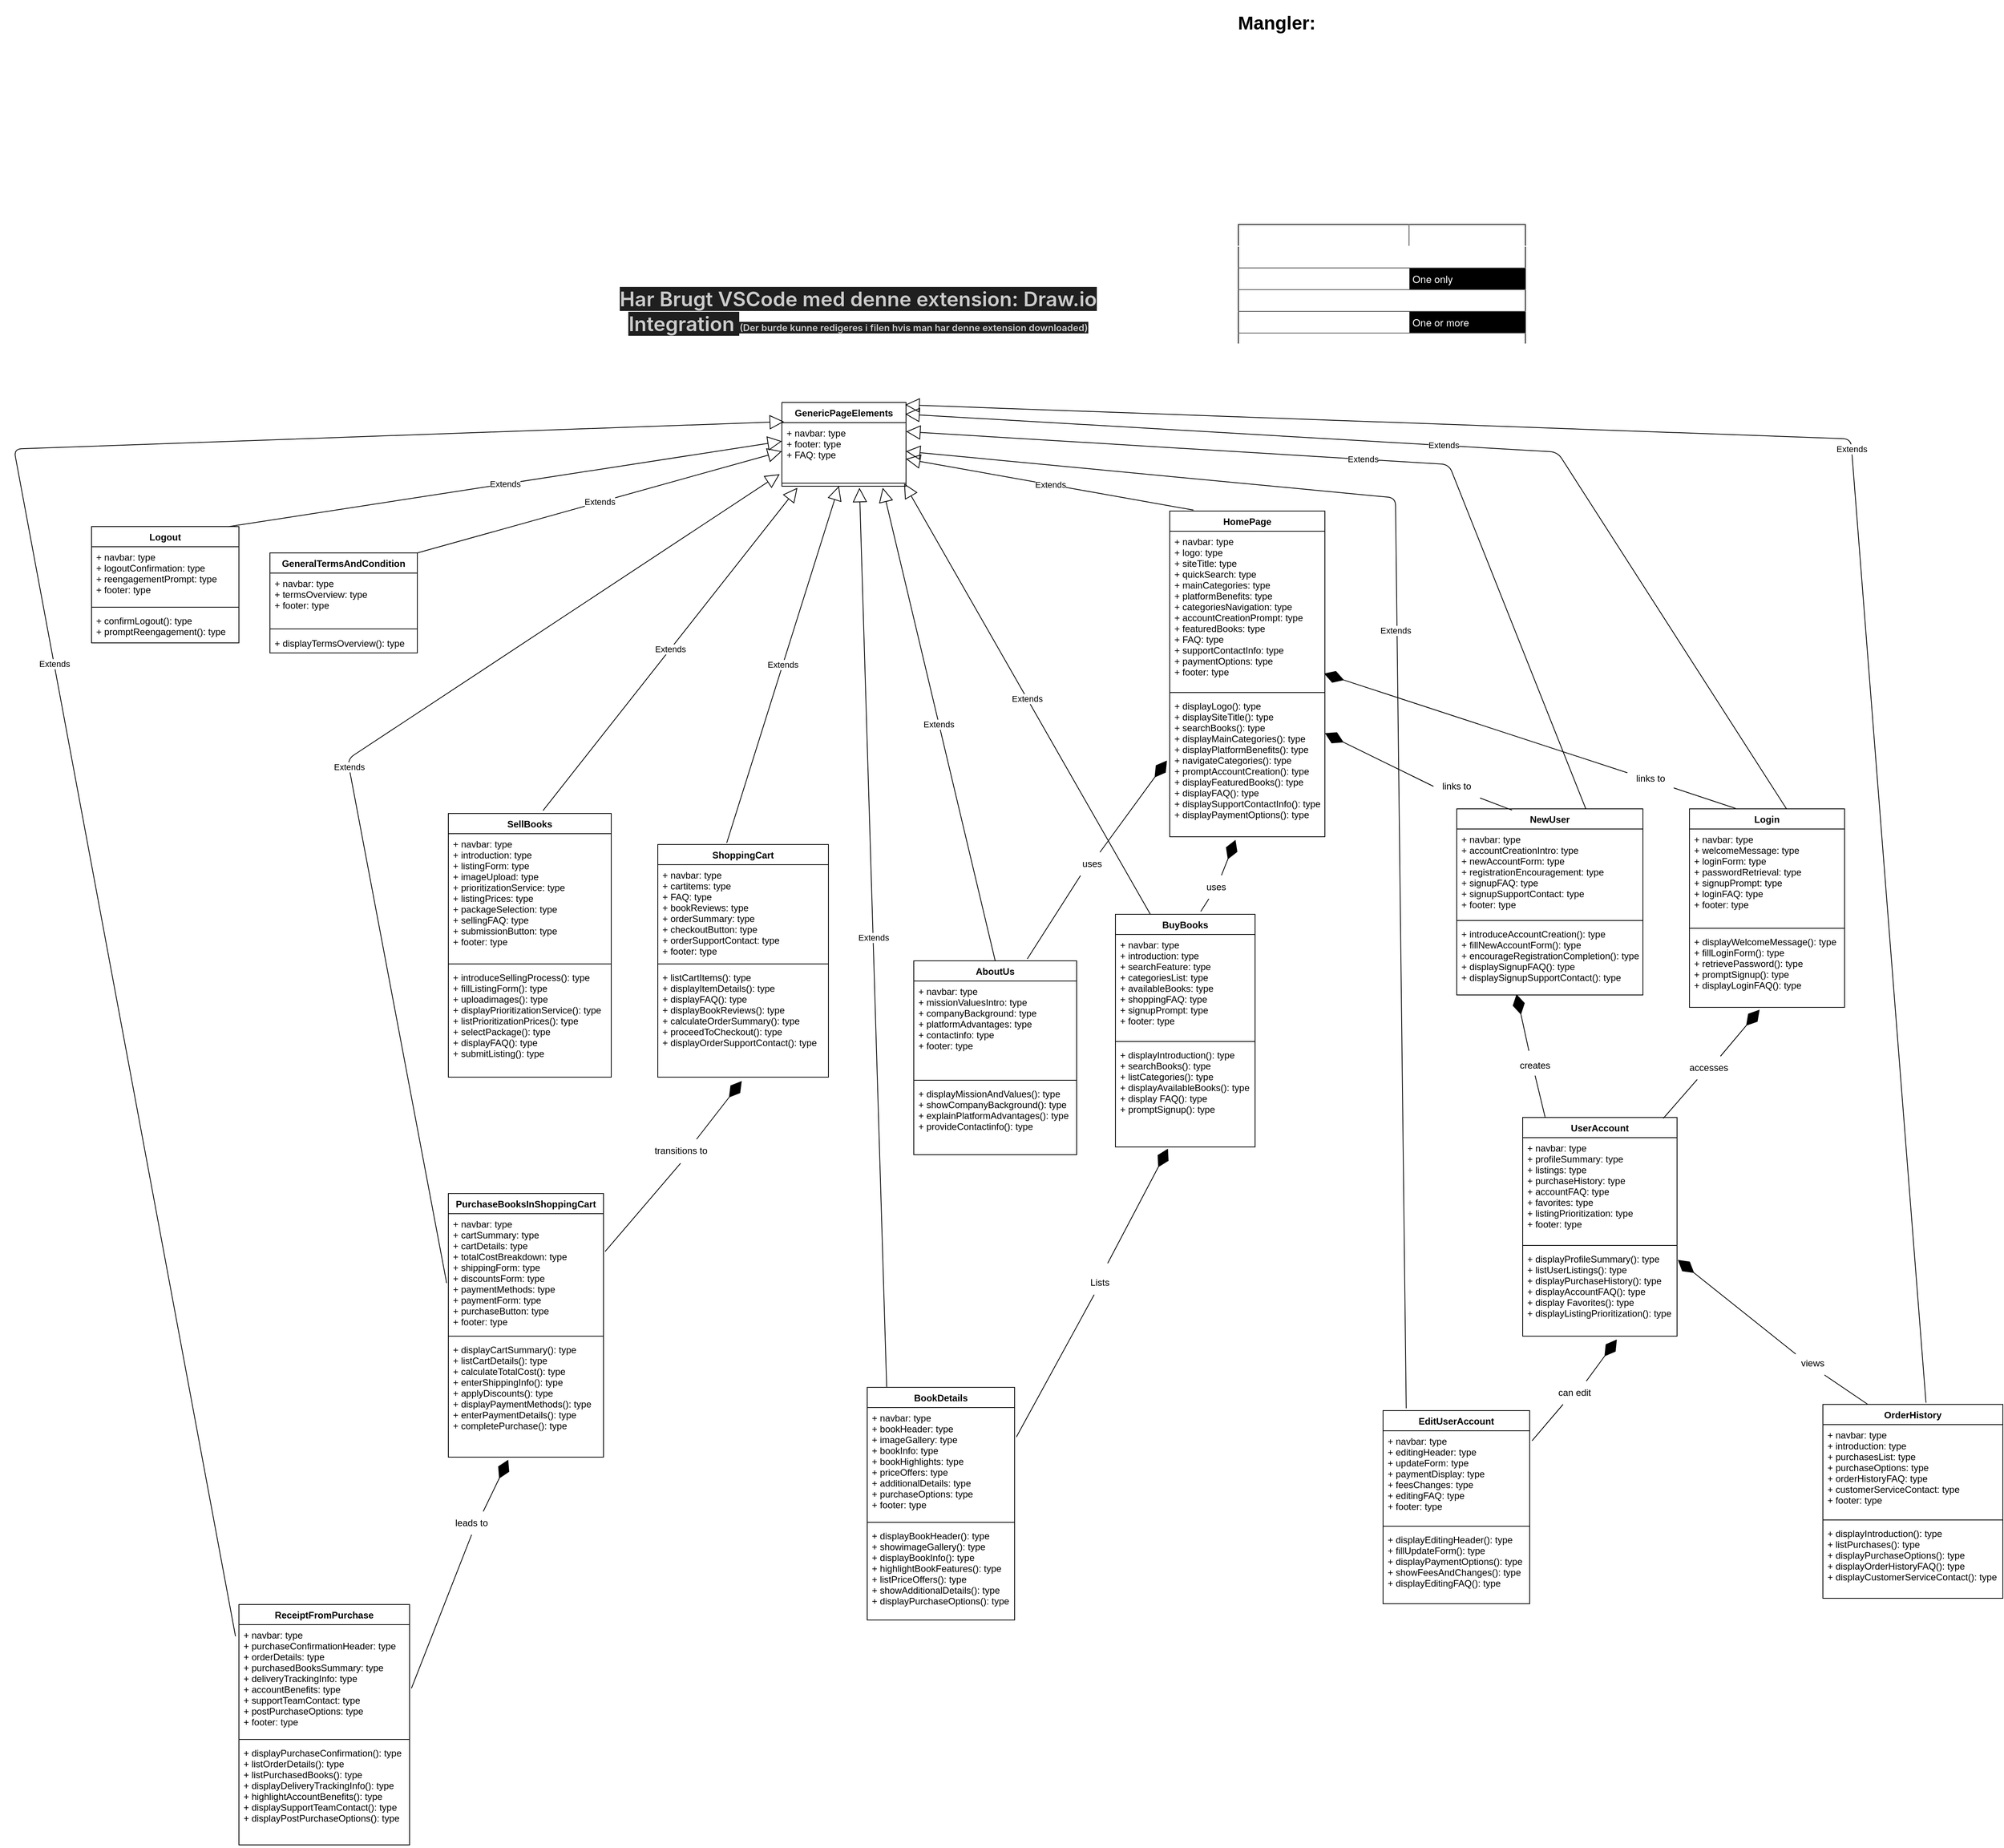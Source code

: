 <mxfile>
    <diagram id="BlGDwEp93JxxtDdnID8U" name="Page-1">
        <mxGraphModel dx="1965" dy="2053" grid="0" gridSize="10" guides="1" tooltips="1" connect="1" arrows="1" fold="1" page="0" pageScale="1" pageWidth="3300" pageHeight="4681" background="none" math="0" shadow="0">
            <root>
                <mxCell id="0"/>
                <mxCell id="1" parent="0"/>
                <mxCell id="2" value="GenericPageElements" style="swimlane;fontStyle=1;align=center;verticalAlign=top;childLayout=stackLayout;horizontal=1;startSize=26;horizontalStack=0;resizeParent=1;resizeParentMax=0;resizeLast=0;collapsible=1;marginBottom=0;" vertex="1" parent="1">
                    <mxGeometry x="1000" y="60" width="160" height="108" as="geometry"/>
                </mxCell>
                <mxCell id="3" value="+ navbar: type&#10;+ footer: type&#10;+ FAQ: type" style="text;strokeColor=none;fillColor=none;align=left;verticalAlign=top;spacingLeft=4;spacingRight=4;overflow=hidden;rotatable=0;points=[[0,0.5],[1,0.5]];portConstraint=eastwest;" vertex="1" parent="2">
                    <mxGeometry y="26" width="160" height="74" as="geometry"/>
                </mxCell>
                <mxCell id="4" value="" style="line;strokeWidth=1;fillColor=none;align=left;verticalAlign=middle;spacingTop=-1;spacingLeft=3;spacingRight=3;rotatable=0;labelPosition=right;points=[];portConstraint=eastwest;strokeColor=inherit;" vertex="1" parent="2">
                    <mxGeometry y="100" width="160" height="8" as="geometry"/>
                </mxCell>
                <mxCell id="6" value="" style="text;strokeColor=none;fillColor=none;align=left;verticalAlign=middle;spacingTop=-1;spacingLeft=4;spacingRight=4;rotatable=0;labelPosition=right;points=[];portConstraint=eastwest;" vertex="1" parent="1">
                    <mxGeometry x="1120" y="390" width="20" height="14" as="geometry"/>
                </mxCell>
                <mxCell id="7" value="GeneralTermsAndCondition" style="swimlane;fontStyle=1;align=center;verticalAlign=top;childLayout=stackLayout;horizontal=1;startSize=26;horizontalStack=0;resizeParent=1;resizeParentMax=0;resizeLast=0;collapsible=1;marginBottom=0;" vertex="1" parent="1">
                    <mxGeometry x="340" y="254" width="190" height="129" as="geometry"/>
                </mxCell>
                <mxCell id="8" value="+ navbar: type&#10;+ termsOverview: type&#10;+ footer: type" style="text;strokeColor=none;fillColor=none;align=left;verticalAlign=top;spacingLeft=4;spacingRight=4;overflow=hidden;rotatable=0;points=[[0,0.5],[1,0.5]];portConstraint=eastwest;" vertex="1" parent="7">
                    <mxGeometry y="26" width="190" height="67" as="geometry"/>
                </mxCell>
                <mxCell id="9" value="" style="line;strokeWidth=1;fillColor=none;align=left;verticalAlign=middle;spacingTop=-1;spacingLeft=3;spacingRight=3;rotatable=0;labelPosition=right;points=[];portConstraint=eastwest;strokeColor=inherit;" vertex="1" parent="7">
                    <mxGeometry y="93" width="190" height="10" as="geometry"/>
                </mxCell>
                <mxCell id="10" value="+ displayTermsOverview(): type" style="text;strokeColor=none;fillColor=none;align=left;verticalAlign=top;spacingLeft=4;spacingRight=4;overflow=hidden;rotatable=0;points=[[0,0.5],[1,0.5]];portConstraint=eastwest;" vertex="1" parent="7">
                    <mxGeometry y="103" width="190" height="26" as="geometry"/>
                </mxCell>
                <mxCell id="14" value="Logout" style="swimlane;fontStyle=1;align=center;verticalAlign=top;childLayout=stackLayout;horizontal=1;startSize=26;horizontalStack=0;resizeParent=1;resizeParentMax=0;resizeLast=0;collapsible=1;marginBottom=0;" vertex="1" parent="1">
                    <mxGeometry x="110" y="220" width="190" height="150" as="geometry"/>
                </mxCell>
                <mxCell id="15" value="+ navbar: type&#10;+ logoutConfirmation: type&#10;+ reengagementPrompt: type&#10;+ footer: type&#10;" style="text;strokeColor=none;fillColor=none;align=left;verticalAlign=top;spacingLeft=4;spacingRight=4;overflow=hidden;rotatable=0;points=[[0,0.5],[1,0.5]];portConstraint=eastwest;" vertex="1" parent="14">
                    <mxGeometry y="26" width="190" height="74" as="geometry"/>
                </mxCell>
                <mxCell id="16" value="" style="line;strokeWidth=1;fillColor=none;align=left;verticalAlign=middle;spacingTop=-1;spacingLeft=3;spacingRight=3;rotatable=0;labelPosition=right;points=[];portConstraint=eastwest;strokeColor=inherit;" vertex="1" parent="14">
                    <mxGeometry y="100" width="190" height="8" as="geometry"/>
                </mxCell>
                <mxCell id="17" value="+ confirmLogout(): type&#10;+ promptReengagement(): type" style="text;strokeColor=none;fillColor=none;align=left;verticalAlign=top;spacingLeft=4;spacingRight=4;overflow=hidden;rotatable=0;points=[[0,0.5],[1,0.5]];portConstraint=eastwest;" vertex="1" parent="14">
                    <mxGeometry y="108" width="190" height="42" as="geometry"/>
                </mxCell>
                <mxCell id="26" value="SellBooks" style="swimlane;fontStyle=1;align=center;verticalAlign=top;childLayout=stackLayout;horizontal=1;startSize=26;horizontalStack=0;resizeParent=1;resizeParentMax=0;resizeLast=0;collapsible=1;marginBottom=0;" vertex="1" parent="1">
                    <mxGeometry x="570" y="590" width="210" height="340" as="geometry"/>
                </mxCell>
                <mxCell id="27" value="+ navbar: type&#10;+ introduction: type&#10;+ listingForm: type&#10;+ imageUpload: type&#10;+ prioritizationService: type&#10;+ listingPrices: type&#10;+ packageSelection: type&#10;+ sellingFAQ: type&#10;+ submissionButton: type&#10;+ footer: type" style="text;strokeColor=none;fillColor=none;align=left;verticalAlign=top;spacingLeft=4;spacingRight=4;overflow=hidden;rotatable=0;points=[[0,0.5],[1,0.5]];portConstraint=eastwest;" vertex="1" parent="26">
                    <mxGeometry y="26" width="210" height="164" as="geometry"/>
                </mxCell>
                <mxCell id="28" value="" style="line;strokeWidth=1;fillColor=none;align=left;verticalAlign=middle;spacingTop=-1;spacingLeft=3;spacingRight=3;rotatable=0;labelPosition=right;points=[];portConstraint=eastwest;strokeColor=inherit;" vertex="1" parent="26">
                    <mxGeometry y="190" width="210" height="8" as="geometry"/>
                </mxCell>
                <mxCell id="29" value="+ introduceSellingProcess(): type&#10;+ fillListingForm(): type&#10;+ uploadimages(): type&#10;+ displayPrioritizationService(): type&#10;+ listPrioritizationPrices(): type&#10;+ selectPackage(): type&#10;+ displayFAQ(): type&#10;+ submitListing(): type" style="text;strokeColor=none;fillColor=none;align=left;verticalAlign=top;spacingLeft=4;spacingRight=4;overflow=hidden;rotatable=0;points=[[0,0.5],[1,0.5]];portConstraint=eastwest;" vertex="1" parent="26">
                    <mxGeometry y="198" width="210" height="142" as="geometry"/>
                </mxCell>
                <mxCell id="31" value="ShoppingCart" style="swimlane;fontStyle=1;align=center;verticalAlign=top;childLayout=stackLayout;horizontal=1;startSize=26;horizontalStack=0;resizeParent=1;resizeParentMax=0;resizeLast=0;collapsible=1;marginBottom=0;" vertex="1" parent="1">
                    <mxGeometry x="840" y="630" width="220" height="300" as="geometry"/>
                </mxCell>
                <mxCell id="32" value="+ navbar: type&#10;+ cartitems: type&#10;+ FAQ: type&#10;+ bookReviews: type&#10;+ orderSummary: type&#10;+ checkoutButton: type&#10;+ orderSupportContact: type&#10;+ footer: type" style="text;strokeColor=none;fillColor=none;align=left;verticalAlign=top;spacingLeft=4;spacingRight=4;overflow=hidden;rotatable=0;points=[[0,0.5],[1,0.5]];portConstraint=eastwest;" vertex="1" parent="31">
                    <mxGeometry y="26" width="220" height="124" as="geometry"/>
                </mxCell>
                <mxCell id="33" value="" style="line;strokeWidth=1;fillColor=none;align=left;verticalAlign=middle;spacingTop=-1;spacingLeft=3;spacingRight=3;rotatable=0;labelPosition=right;points=[];portConstraint=eastwest;strokeColor=inherit;" vertex="1" parent="31">
                    <mxGeometry y="150" width="220" height="8" as="geometry"/>
                </mxCell>
                <mxCell id="34" value="+ listCartItems(): type&#10;+ displayItemDetails(): type&#10;+ displayFAQ(): type&#10;+ displayBookReviews(): type&#10;+ calculateOrderSummary(): type&#10;+ proceedToCheckout(): type&#10;+ displayOrderSupportContact(): type" style="text;strokeColor=none;fillColor=none;align=left;verticalAlign=top;spacingLeft=4;spacingRight=4;overflow=hidden;rotatable=0;points=[[0,0.5],[1,0.5]];portConstraint=eastwest;" vertex="1" parent="31">
                    <mxGeometry y="158" width="220" height="142" as="geometry"/>
                </mxCell>
                <mxCell id="36" value="PurchaseBooksInShoppingCart" style="swimlane;fontStyle=1;align=center;verticalAlign=top;childLayout=stackLayout;horizontal=1;startSize=26;horizontalStack=0;resizeParent=1;resizeParentMax=0;resizeLast=0;collapsible=1;marginBottom=0;" vertex="1" parent="1">
                    <mxGeometry x="570" y="1080" width="200" height="340" as="geometry"/>
                </mxCell>
                <mxCell id="37" value="+ navbar: type&#10;+ cartSummary: type&#10;+ cartDetails: type&#10;+ totalCostBreakdown: type&#10;+ shippingForm: type&#10;+ discountsForm: type&#10;+ paymentMethods: type&#10;+ paymentForm: type&#10;+ purchaseButton: type&#10;+ footer: type" style="text;strokeColor=none;fillColor=none;align=left;verticalAlign=top;spacingLeft=4;spacingRight=4;overflow=hidden;rotatable=0;points=[[0,0.5],[1,0.5]];portConstraint=eastwest;" vertex="1" parent="36">
                    <mxGeometry y="26" width="200" height="154" as="geometry"/>
                </mxCell>
                <mxCell id="38" value="" style="line;strokeWidth=1;fillColor=none;align=left;verticalAlign=middle;spacingTop=-1;spacingLeft=3;spacingRight=3;rotatable=0;labelPosition=right;points=[];portConstraint=eastwest;strokeColor=inherit;" vertex="1" parent="36">
                    <mxGeometry y="180" width="200" height="8" as="geometry"/>
                </mxCell>
                <mxCell id="39" value="+ displayCartSummary(): type&#10;+ listCartDetails(): type&#10;+ calculateTotalCost(): type&#10;+ enterShippingInfo(): type&#10;+ applyDiscounts(): type&#10;+ displayPaymentMethods(): type&#10;+ enterPaymentDetails(): type&#10;+ completePurchase(): type" style="text;strokeColor=none;fillColor=none;align=left;verticalAlign=top;spacingLeft=4;spacingRight=4;overflow=hidden;rotatable=0;points=[[0,0.5],[1,0.5]];portConstraint=eastwest;" vertex="1" parent="36">
                    <mxGeometry y="188" width="200" height="152" as="geometry"/>
                </mxCell>
                <mxCell id="41" value="" style="endArrow=diamondThin;endFill=1;endSize=24;html=1;entryX=0.492;entryY=1.035;entryDx=0;entryDy=0;entryPerimeter=0;startArrow=none;exitX=0.75;exitY=0;exitDx=0;exitDy=0;" edge="1" parent="1" source="44" target="34">
                    <mxGeometry width="160" relative="1" as="geometry">
                        <mxPoint x="910" y="990" as="sourcePoint"/>
                        <mxPoint x="1010" y="950" as="targetPoint"/>
                    </mxGeometry>
                </mxCell>
                <mxCell id="49" value="ReceiptFromPurchase" style="swimlane;fontStyle=1;align=center;verticalAlign=top;childLayout=stackLayout;horizontal=1;startSize=26;horizontalStack=0;resizeParent=1;resizeParentMax=0;resizeLast=0;collapsible=1;marginBottom=0;" vertex="1" parent="1">
                    <mxGeometry x="300" y="1610" width="220" height="310" as="geometry"/>
                </mxCell>
                <mxCell id="50" value="+ navbar: type&#10;+ purchaseConfirmationHeader: type&#10;+ orderDetails: type&#10;+ purchasedBooksSummary: type&#10;+ deliveryTrackingInfo: type&#10;+ accountBenefits: type&#10;+ supportTeamContact: type&#10;+ postPurchaseOptions: type&#10;+ footer: type" style="text;strokeColor=none;fillColor=none;align=left;verticalAlign=top;spacingLeft=4;spacingRight=4;overflow=hidden;rotatable=0;points=[[0,0.5],[1,0.5]];portConstraint=eastwest;" vertex="1" parent="49">
                    <mxGeometry y="26" width="220" height="144" as="geometry"/>
                </mxCell>
                <mxCell id="51" value="" style="line;strokeWidth=1;fillColor=none;align=left;verticalAlign=middle;spacingTop=-1;spacingLeft=3;spacingRight=3;rotatable=0;labelPosition=right;points=[];portConstraint=eastwest;strokeColor=inherit;" vertex="1" parent="49">
                    <mxGeometry y="170" width="220" height="8" as="geometry"/>
                </mxCell>
                <mxCell id="52" value="+ displayPurchaseConfirmation(): type&#10;+ listOrderDetails(): type&#10;+ listPurchasedBooks(): type&#10;+ displayDeliveryTrackingInfo(): type&#10;+ highlightAccountBenefits(): type&#10;+ displaySupportTeamContact(): type&#10;+ displayPostPurchaseOptions(): type" style="text;strokeColor=none;fillColor=none;align=left;verticalAlign=top;spacingLeft=4;spacingRight=4;overflow=hidden;rotatable=0;points=[[0,0.5],[1,0.5]];portConstraint=eastwest;" vertex="1" parent="49">
                    <mxGeometry y="178" width="220" height="132" as="geometry"/>
                </mxCell>
                <mxCell id="58" value="" style="endArrow=diamondThin;endFill=1;endSize=24;html=1;exitX=0.75;exitY=0;exitDx=0;exitDy=0;entryX=0.386;entryY=1.022;entryDx=0;entryDy=0;entryPerimeter=0;startArrow=none;" edge="1" parent="1" source="57" target="39">
                    <mxGeometry width="160" relative="1" as="geometry">
                        <mxPoint x="690" y="1350" as="sourcePoint"/>
                        <mxPoint x="850" y="1350" as="targetPoint"/>
                    </mxGeometry>
                </mxCell>
                <mxCell id="63" value="" style="endArrow=none;endFill=1;endSize=24;html=1;exitX=1.011;exitY=0.57;exitDx=0;exitDy=0;exitPerimeter=0;entryX=0.5;entryY=1;entryDx=0;entryDy=0;" edge="1" parent="1" source="50" target="57">
                    <mxGeometry width="160" relative="1" as="geometry">
                        <mxPoint x="542.42" y="1608.08" as="sourcePoint"/>
                        <mxPoint x="647.2" y="1423.344" as="targetPoint"/>
                    </mxGeometry>
                </mxCell>
                <mxCell id="57" value="leads to" style="text;html=1;strokeColor=none;fillColor=none;align=center;verticalAlign=middle;whiteSpace=wrap;rounded=0;" vertex="1" parent="1">
                    <mxGeometry x="570" y="1490" width="60" height="30" as="geometry"/>
                </mxCell>
                <mxCell id="64" value="" style="endArrow=none;endFill=1;endSize=24;html=1;entryX=0.492;entryY=1.035;entryDx=0;entryDy=0;entryPerimeter=0;startArrow=none;exitX=1.01;exitY=0.318;exitDx=0;exitDy=0;exitPerimeter=0;" edge="1" parent="1" source="37" target="44">
                    <mxGeometry width="160" relative="1" as="geometry">
                        <mxPoint x="772" y="1154.972" as="sourcePoint"/>
                        <mxPoint x="948.24" y="934.97" as="targetPoint"/>
                    </mxGeometry>
                </mxCell>
                <mxCell id="44" value="transitions to" style="text;html=1;strokeColor=none;fillColor=none;align=center;verticalAlign=middle;whiteSpace=wrap;rounded=0;" vertex="1" parent="1">
                    <mxGeometry x="830" y="1010" width="80" height="30" as="geometry"/>
                </mxCell>
                <mxCell id="65" value="BookDetails" style="swimlane;fontStyle=1;align=center;verticalAlign=top;childLayout=stackLayout;horizontal=1;startSize=26;horizontalStack=0;resizeParent=1;resizeParentMax=0;resizeLast=0;collapsible=1;marginBottom=0;" vertex="1" parent="1">
                    <mxGeometry x="1110" y="1330" width="190" height="300" as="geometry"/>
                </mxCell>
                <mxCell id="66" value="+ navbar: type&#10;+ bookHeader: type&#10;+ imageGallery: type&#10;+ bookInfo: type&#10;+ bookHighlights: type&#10;+ priceOffers: type&#10;+ additionalDetails: type&#10;+ purchaseOptions: type&#10;+ footer: type" style="text;strokeColor=none;fillColor=none;align=left;verticalAlign=top;spacingLeft=4;spacingRight=4;overflow=hidden;rotatable=0;points=[[0,0.5],[1,0.5]];portConstraint=eastwest;" vertex="1" parent="65">
                    <mxGeometry y="26" width="190" height="144" as="geometry"/>
                </mxCell>
                <mxCell id="67" value="" style="line;strokeWidth=1;fillColor=none;align=left;verticalAlign=middle;spacingTop=-1;spacingLeft=3;spacingRight=3;rotatable=0;labelPosition=right;points=[];portConstraint=eastwest;strokeColor=inherit;" vertex="1" parent="65">
                    <mxGeometry y="170" width="190" height="8" as="geometry"/>
                </mxCell>
                <mxCell id="68" value="+ displayBookHeader(): type&#10;+ showimageGallery(): type&#10;+ displayBookInfo(): type&#10;+ highlightBookFeatures(): type&#10;+ listPriceOffers(): type&#10;+ showAdditionalDetails(): type&#10;+ displayPurchaseOptions(): type" style="text;strokeColor=none;fillColor=none;align=left;verticalAlign=top;spacingLeft=4;spacingRight=4;overflow=hidden;rotatable=0;points=[[0,0.5],[1,0.5]];portConstraint=eastwest;" vertex="1" parent="65">
                    <mxGeometry y="178" width="190" height="122" as="geometry"/>
                </mxCell>
                <mxCell id="75" value="Extends" style="endArrow=block;endSize=16;endFill=0;html=1;exitX=-0.011;exitY=0.581;exitDx=0;exitDy=0;exitPerimeter=0;entryX=-0.018;entryY=0.898;entryDx=0;entryDy=0;entryPerimeter=0;" edge="1" parent="1" source="37" target="3">
                    <mxGeometry width="160" relative="1" as="geometry">
                        <mxPoint x="700" y="730" as="sourcePoint"/>
                        <mxPoint x="860" y="730" as="targetPoint"/>
                        <Array as="points">
                            <mxPoint x="440" y="520"/>
                        </Array>
                    </mxGeometry>
                </mxCell>
                <mxCell id="76" value="Extends" style="endArrow=block;endSize=16;endFill=0;html=1;exitX=1;exitY=0;exitDx=0;exitDy=0;entryX=0;entryY=0.5;entryDx=0;entryDy=0;" edge="1" parent="1" source="7" target="3">
                    <mxGeometry width="160" relative="1" as="geometry">
                        <mxPoint x="700" y="730" as="sourcePoint"/>
                        <mxPoint x="860" y="730" as="targetPoint"/>
                    </mxGeometry>
                </mxCell>
                <mxCell id="77" value="Extends" style="endArrow=block;endSize=16;endFill=0;html=1;exitX=0.928;exitY=0.001;exitDx=0;exitDy=0;exitPerimeter=0;entryX=0;entryY=0.324;entryDx=0;entryDy=0;entryPerimeter=0;" edge="1" parent="1" source="14" target="3">
                    <mxGeometry width="160" relative="1" as="geometry">
                        <mxPoint x="700" y="730" as="sourcePoint"/>
                        <mxPoint x="970" y="100" as="targetPoint"/>
                    </mxGeometry>
                </mxCell>
                <mxCell id="78" value="Extends" style="endArrow=block;endSize=16;endFill=0;html=1;exitX=-0.02;exitY=0.104;exitDx=0;exitDy=0;exitPerimeter=0;entryX=0.017;entryY=-0.017;entryDx=0;entryDy=0;entryPerimeter=0;" edge="1" parent="1" source="50" target="3">
                    <mxGeometry width="160" relative="1" as="geometry">
                        <mxPoint x="700" y="1290" as="sourcePoint"/>
                        <mxPoint x="860" y="1290" as="targetPoint"/>
                        <Array as="points">
                            <mxPoint x="10" y="120"/>
                        </Array>
                    </mxGeometry>
                </mxCell>
                <mxCell id="79" value="Extends" style="endArrow=block;endSize=16;endFill=0;html=1;exitX=0.581;exitY=-0.011;exitDx=0;exitDy=0;exitPerimeter=0;" edge="1" parent="1" source="26">
                    <mxGeometry width="160" relative="1" as="geometry">
                        <mxPoint x="700" y="780" as="sourcePoint"/>
                        <mxPoint x="1020" y="170" as="targetPoint"/>
                    </mxGeometry>
                </mxCell>
                <mxCell id="80" value="Extends" style="endArrow=block;endSize=16;endFill=0;html=1;exitX=0.404;exitY=-0.007;exitDx=0;exitDy=0;exitPerimeter=0;entryX=0.459;entryY=0.981;entryDx=0;entryDy=0;entryPerimeter=0;" edge="1" parent="1" source="31" target="4">
                    <mxGeometry width="160" relative="1" as="geometry">
                        <mxPoint x="700" y="780" as="sourcePoint"/>
                        <mxPoint x="860" y="780" as="targetPoint"/>
                    </mxGeometry>
                </mxCell>
                <mxCell id="81" value="Extends" style="endArrow=block;endSize=16;endFill=0;html=1;exitX=0.132;exitY=-0.002;exitDx=0;exitDy=0;exitPerimeter=0;" edge="1" parent="1" source="65">
                    <mxGeometry width="160" relative="1" as="geometry">
                        <mxPoint x="700" y="700" as="sourcePoint"/>
                        <mxPoint x="1100" y="170" as="targetPoint"/>
                    </mxGeometry>
                </mxCell>
                <mxCell id="86" value="AboutUs" style="swimlane;fontStyle=1;align=center;verticalAlign=top;childLayout=stackLayout;horizontal=1;startSize=26;horizontalStack=0;resizeParent=1;resizeParentMax=0;resizeLast=0;collapsible=1;marginBottom=0;" vertex="1" parent="1">
                    <mxGeometry x="1170" y="780" width="210" height="250" as="geometry"/>
                </mxCell>
                <mxCell id="87" value="+ navbar: type&#10;+ missionValuesIntro: type&#10;+ companyBackground: type&#10;+ platformAdvantages: type&#10;+ contactinfo: type&#10;+ footer: type" style="text;strokeColor=none;fillColor=none;align=left;verticalAlign=top;spacingLeft=4;spacingRight=4;overflow=hidden;rotatable=0;points=[[0,0.5],[1,0.5]];portConstraint=eastwest;" vertex="1" parent="86">
                    <mxGeometry y="26" width="210" height="124" as="geometry"/>
                </mxCell>
                <mxCell id="88" value="" style="line;strokeWidth=1;fillColor=none;align=left;verticalAlign=middle;spacingTop=-1;spacingLeft=3;spacingRight=3;rotatable=0;labelPosition=right;points=[];portConstraint=eastwest;strokeColor=inherit;" vertex="1" parent="86">
                    <mxGeometry y="150" width="210" height="8" as="geometry"/>
                </mxCell>
                <mxCell id="89" value="+ displayMissionAndValues(): type&#10;+ showCompanyBackground(): type&#10;+ explainPlatformAdvantages(): type&#10;+ provideContactinfo(): type" style="text;strokeColor=none;fillColor=none;align=left;verticalAlign=top;spacingLeft=4;spacingRight=4;overflow=hidden;rotatable=0;points=[[0,0.5],[1,0.5]];portConstraint=eastwest;" vertex="1" parent="86">
                    <mxGeometry y="158" width="210" height="92" as="geometry"/>
                </mxCell>
                <mxCell id="90" value="Extends" style="endArrow=block;endSize=16;endFill=0;html=1;exitX=0.5;exitY=0;exitDx=0;exitDy=0;" edge="1" parent="1" source="86">
                    <mxGeometry width="160" relative="1" as="geometry">
                        <mxPoint x="800" y="790" as="sourcePoint"/>
                        <mxPoint x="1130" y="170" as="targetPoint"/>
                    </mxGeometry>
                </mxCell>
                <mxCell id="91" value="BuyBooks" style="swimlane;fontStyle=1;align=center;verticalAlign=top;childLayout=stackLayout;horizontal=1;startSize=26;horizontalStack=0;resizeParent=1;resizeParentMax=0;resizeLast=0;collapsible=1;marginBottom=0;" vertex="1" parent="1">
                    <mxGeometry x="1430" y="720" width="180" height="300" as="geometry"/>
                </mxCell>
                <mxCell id="92" value="+ navbar: type&#10;+ introduction: type&#10;+ searchFeature: type&#10;+ categoriesList: type&#10;+ availableBooks: type&#10;+ shoppingFAQ: type&#10;+ signupPrompt: type&#10;+ footer: type" style="text;strokeColor=none;fillColor=none;align=left;verticalAlign=top;spacingLeft=4;spacingRight=4;overflow=hidden;rotatable=0;points=[[0,0.5],[1,0.5]];portConstraint=eastwest;" vertex="1" parent="91">
                    <mxGeometry y="26" width="180" height="134" as="geometry"/>
                </mxCell>
                <mxCell id="93" value="" style="line;strokeWidth=1;fillColor=none;align=left;verticalAlign=middle;spacingTop=-1;spacingLeft=3;spacingRight=3;rotatable=0;labelPosition=right;points=[];portConstraint=eastwest;strokeColor=inherit;" vertex="1" parent="91">
                    <mxGeometry y="160" width="180" height="8" as="geometry"/>
                </mxCell>
                <mxCell id="94" value="+ displayIntroduction(): type&#10;+ searchBooks(): type&#10;+ listCategories(): type&#10;+ displayAvailableBooks(): type&#10;+ display FAQ(): type&#10;+ promptSignup(): type" style="text;strokeColor=none;fillColor=none;align=left;verticalAlign=top;spacingLeft=4;spacingRight=4;overflow=hidden;rotatable=0;points=[[0,0.5],[1,0.5]];portConstraint=eastwest;" vertex="1" parent="91">
                    <mxGeometry y="168" width="180" height="132" as="geometry"/>
                </mxCell>
                <mxCell id="95" value="Extends" style="endArrow=block;endSize=16;endFill=0;html=1;exitX=0.25;exitY=0;exitDx=0;exitDy=0;entryX=0.985;entryY=0.574;entryDx=0;entryDy=0;entryPerimeter=0;" edge="1" parent="1" source="91" target="4">
                    <mxGeometry width="160" relative="1" as="geometry">
                        <mxPoint x="1050" y="660" as="sourcePoint"/>
                        <mxPoint x="1210" y="660" as="targetPoint"/>
                    </mxGeometry>
                </mxCell>
                <mxCell id="96" value="HomePage" style="swimlane;fontStyle=1;align=center;verticalAlign=top;childLayout=stackLayout;horizontal=1;startSize=26;horizontalStack=0;resizeParent=1;resizeParentMax=0;resizeLast=0;collapsible=1;marginBottom=0;" vertex="1" parent="1">
                    <mxGeometry x="1500" y="200" width="200" height="420" as="geometry"/>
                </mxCell>
                <mxCell id="97" value="+ navbar: type&#10;+ logo: type&#10;+ siteTitle: type&#10;+ quickSearch: type&#10;+ mainCategories: type&#10;+ platformBenefits: type&#10;+ categoriesNavigation: type&#10;+ accountCreationPrompt: type&#10;+ featuredBooks: type&#10;+ FAQ: type&#10;+ supportContactInfo: type&#10;+ paymentOptions: type&#10;+ footer: type" style="text;strokeColor=none;fillColor=none;align=left;verticalAlign=top;spacingLeft=4;spacingRight=4;overflow=hidden;rotatable=0;points=[[0,0.5],[1,0.5]];portConstraint=eastwest;" vertex="1" parent="96">
                    <mxGeometry y="26" width="200" height="204" as="geometry"/>
                </mxCell>
                <mxCell id="98" value="" style="line;strokeWidth=1;fillColor=none;align=left;verticalAlign=middle;spacingTop=-1;spacingLeft=3;spacingRight=3;rotatable=0;labelPosition=right;points=[];portConstraint=eastwest;strokeColor=inherit;" vertex="1" parent="96">
                    <mxGeometry y="230" width="200" height="8" as="geometry"/>
                </mxCell>
                <mxCell id="99" value="+ displayLogo(): type&#10;+ displaySiteTitle(): type&#10;+ searchBooks(): type&#10;+ displayMainCategories(): type&#10;+ displayPlatformBenefits(): type&#10;+ navigateCategories(): type&#10;+ promptAccountCreation(): type&#10;+ displayFeaturedBooks(): type&#10;+ displayFAQ(): type&#10;+ displaySupportContactInfo(): type&#10;+ displayPaymentOptions(): type" style="text;strokeColor=none;fillColor=none;align=left;verticalAlign=top;spacingLeft=4;spacingRight=4;overflow=hidden;rotatable=0;points=[[0,0.5],[1,0.5]];portConstraint=eastwest;" vertex="1" parent="96">
                    <mxGeometry y="238" width="200" height="182" as="geometry"/>
                </mxCell>
                <mxCell id="100" value="Extends" style="endArrow=block;endSize=16;endFill=0;html=1;exitX=0.153;exitY=-0.003;exitDx=0;exitDy=0;exitPerimeter=0;entryX=1;entryY=0.633;entryDx=0;entryDy=0;entryPerimeter=0;" edge="1" parent="1" source="96" target="3">
                    <mxGeometry width="160" relative="1" as="geometry">
                        <mxPoint x="1050" y="570" as="sourcePoint"/>
                        <mxPoint x="1210" y="570" as="targetPoint"/>
                    </mxGeometry>
                </mxCell>
                <mxCell id="101" value="" style="endArrow=diamondThin;endFill=1;endSize=24;html=1;entryX=-0.018;entryY=0.46;entryDx=0;entryDy=0;entryPerimeter=0;startArrow=none;" edge="1" parent="1" target="99">
                    <mxGeometry width="160" relative="1" as="geometry">
                        <mxPoint x="1410" y="640" as="sourcePoint"/>
                        <mxPoint x="1490" y="540" as="targetPoint"/>
                    </mxGeometry>
                </mxCell>
                <mxCell id="103" value="" style="endArrow=none;endFill=1;endSize=24;html=1;exitX=0.697;exitY=-0.01;exitDx=0;exitDy=0;exitPerimeter=0;entryX=0.25;entryY=1;entryDx=0;entryDy=0;" edge="1" parent="1" source="86" target="102">
                    <mxGeometry width="160" relative="1" as="geometry">
                        <mxPoint x="1316.37" y="777.5" as="sourcePoint"/>
                        <mxPoint x="1496.4" y="531.72" as="targetPoint"/>
                    </mxGeometry>
                </mxCell>
                <mxCell id="102" value="uses" style="text;html=1;strokeColor=none;fillColor=none;align=center;verticalAlign=middle;whiteSpace=wrap;rounded=0;" vertex="1" parent="1">
                    <mxGeometry x="1370" y="640" width="60" height="30" as="geometry"/>
                </mxCell>
                <mxCell id="105" value="" style="endArrow=diamondThin;endFill=1;endSize=24;html=1;exitX=0.611;exitY=-0.012;exitDx=0;exitDy=0;exitPerimeter=0;entryX=0.424;entryY=1.022;entryDx=0;entryDy=0;entryPerimeter=0;startArrow=none;" edge="1" parent="1" source="106" target="99">
                    <mxGeometry width="160" relative="1" as="geometry">
                        <mxPoint x="1110" y="530" as="sourcePoint"/>
                        <mxPoint x="1270" y="530" as="targetPoint"/>
                    </mxGeometry>
                </mxCell>
                <mxCell id="107" value="" style="endArrow=none;endFill=1;endSize=24;html=1;exitX=0.611;exitY=-0.012;exitDx=0;exitDy=0;exitPerimeter=0;" edge="1" parent="1" source="91" target="106">
                    <mxGeometry width="160" relative="1" as="geometry">
                        <mxPoint x="1539.98" y="716.4" as="sourcePoint"/>
                        <mxPoint x="1550" y="690" as="targetPoint"/>
                    </mxGeometry>
                </mxCell>
                <mxCell id="106" value="uses" style="text;html=1;strokeColor=none;fillColor=none;align=center;verticalAlign=middle;whiteSpace=wrap;rounded=0;" vertex="1" parent="1">
                    <mxGeometry x="1530" y="670" width="60" height="30" as="geometry"/>
                </mxCell>
                <mxCell id="108" value="" style="endArrow=diamondThin;endFill=1;endSize=24;html=1;entryX=0.376;entryY=1.017;entryDx=0;entryDy=0;entryPerimeter=0;startArrow=none;" edge="1" parent="1" target="94">
                    <mxGeometry width="160" relative="1" as="geometry">
                        <mxPoint x="1420" y="1170" as="sourcePoint"/>
                        <mxPoint x="1270" y="1090" as="targetPoint"/>
                    </mxGeometry>
                </mxCell>
                <mxCell id="110" value="" style="endArrow=none;endFill=1;endSize=24;html=1;exitX=1.012;exitY=0.264;exitDx=0;exitDy=0;exitPerimeter=0;entryX=0.376;entryY=1.017;entryDx=0;entryDy=0;entryPerimeter=0;" edge="1" parent="1" source="66" target="109">
                    <mxGeometry width="160" relative="1" as="geometry">
                        <mxPoint x="1302.28" y="1394.016" as="sourcePoint"/>
                        <mxPoint x="1497.68" y="1022.244" as="targetPoint"/>
                    </mxGeometry>
                </mxCell>
                <mxCell id="109" value="Lists" style="text;html=1;strokeColor=none;fillColor=none;align=center;verticalAlign=middle;whiteSpace=wrap;rounded=0;" vertex="1" parent="1">
                    <mxGeometry x="1380" y="1180" width="60" height="30" as="geometry"/>
                </mxCell>
                <mxCell id="111" value="NewUser" style="swimlane;fontStyle=1;align=center;verticalAlign=top;childLayout=stackLayout;horizontal=1;startSize=26;horizontalStack=0;resizeParent=1;resizeParentMax=0;resizeLast=0;collapsible=1;marginBottom=0;" vertex="1" parent="1">
                    <mxGeometry x="1870" y="584" width="240" height="240" as="geometry"/>
                </mxCell>
                <mxCell id="112" value="+ navbar: type&#10;+ accountCreationIntro: type&#10;+ newAccountForm: type&#10;+ registrationEncouragement: type&#10;+ signupFAQ: type&#10;+ signupSupportContact: type&#10;+ footer: type" style="text;strokeColor=none;fillColor=none;align=left;verticalAlign=top;spacingLeft=4;spacingRight=4;overflow=hidden;rotatable=0;points=[[0,0.5],[1,0.5]];portConstraint=eastwest;" vertex="1" parent="111">
                    <mxGeometry y="26" width="240" height="114" as="geometry"/>
                </mxCell>
                <mxCell id="113" value="" style="line;strokeWidth=1;fillColor=none;align=left;verticalAlign=middle;spacingTop=-1;spacingLeft=3;spacingRight=3;rotatable=0;labelPosition=right;points=[];portConstraint=eastwest;strokeColor=inherit;" vertex="1" parent="111">
                    <mxGeometry y="140" width="240" height="8" as="geometry"/>
                </mxCell>
                <mxCell id="114" value="+ introduceAccountCreation(): type&#10;+ fillNewAccountForm(): type&#10;+ encourageRegistrationCompletion(): type&#10;+ displaySignupFAQ(): type&#10;+ displaySignupSupportContact(): type" style="text;strokeColor=none;fillColor=none;align=left;verticalAlign=top;spacingLeft=4;spacingRight=4;overflow=hidden;rotatable=0;points=[[0,0.5],[1,0.5]];portConstraint=eastwest;" vertex="1" parent="111">
                    <mxGeometry y="148" width="240" height="92" as="geometry"/>
                </mxCell>
                <mxCell id="115" value="Extends" style="endArrow=block;endSize=16;endFill=0;html=1;exitX=0.694;exitY=0.002;exitDx=0;exitDy=0;exitPerimeter=0;entryX=1.001;entryY=0.156;entryDx=0;entryDy=0;entryPerimeter=0;" edge="1" parent="1" source="111" target="3">
                    <mxGeometry width="160" relative="1" as="geometry">
                        <mxPoint x="2030" y="580" as="sourcePoint"/>
                        <mxPoint x="1170" y="100" as="targetPoint"/>
                        <Array as="points">
                            <mxPoint x="1860" y="140"/>
                        </Array>
                    </mxGeometry>
                </mxCell>
                <mxCell id="116" value="" style="endArrow=diamondThin;endFill=1;endSize=24;html=1;exitX=0;exitY=0.5;exitDx=0;exitDy=0;entryX=1;entryY=0.266;entryDx=0;entryDy=0;entryPerimeter=0;startArrow=none;" edge="1" parent="1" source="117" target="99">
                    <mxGeometry width="160" relative="1" as="geometry">
                        <mxPoint x="1490" y="520" as="sourcePoint"/>
                        <mxPoint x="1650" y="520" as="targetPoint"/>
                    </mxGeometry>
                </mxCell>
                <mxCell id="118" value="" style="endArrow=none;endFill=1;endSize=24;html=1;exitX=0.297;exitY=0.007;exitDx=0;exitDy=0;exitPerimeter=0;entryX=1;entryY=1;entryDx=0;entryDy=0;" edge="1" parent="1" source="111" target="117">
                    <mxGeometry width="160" relative="1" as="geometry">
                        <mxPoint x="1941.28" y="585.68" as="sourcePoint"/>
                        <mxPoint x="1700" y="496.412" as="targetPoint"/>
                    </mxGeometry>
                </mxCell>
                <mxCell id="117" value="links to" style="text;html=1;strokeColor=none;fillColor=none;align=center;verticalAlign=middle;whiteSpace=wrap;rounded=0;" vertex="1" parent="1">
                    <mxGeometry x="1840" y="540" width="60" height="30" as="geometry"/>
                </mxCell>
                <mxCell id="119" value="Login" style="swimlane;fontStyle=1;align=center;verticalAlign=top;childLayout=stackLayout;horizontal=1;startSize=26;horizontalStack=0;resizeParent=1;resizeParentMax=0;resizeLast=0;collapsible=1;marginBottom=0;" vertex="1" parent="1">
                    <mxGeometry x="2170" y="584" width="200" height="256" as="geometry"/>
                </mxCell>
                <mxCell id="120" value="+ navbar: type&#10;+ welcomeMessage: type&#10;+ loginForm: type&#10;+ passwordRetrieval: type&#10;+ signupPrompt: type&#10;+ loginFAQ: type&#10;+ footer: type" style="text;strokeColor=none;fillColor=none;align=left;verticalAlign=top;spacingLeft=4;spacingRight=4;overflow=hidden;rotatable=0;points=[[0,0.5],[1,0.5]];portConstraint=eastwest;" vertex="1" parent="119">
                    <mxGeometry y="26" width="200" height="124" as="geometry"/>
                </mxCell>
                <mxCell id="121" value="" style="line;strokeWidth=1;fillColor=none;align=left;verticalAlign=middle;spacingTop=-1;spacingLeft=3;spacingRight=3;rotatable=0;labelPosition=right;points=[];portConstraint=eastwest;strokeColor=inherit;" vertex="1" parent="119">
                    <mxGeometry y="150" width="200" height="8" as="geometry"/>
                </mxCell>
                <mxCell id="122" value="+ displayWelcomeMessage(): type&#10;+ fillLoginForm(): type&#10;+ retrievePassword(): type&#10;+ promptSignup(): type&#10;+ displayLoginFAQ(): type" style="text;strokeColor=none;fillColor=none;align=left;verticalAlign=top;spacingLeft=4;spacingRight=4;overflow=hidden;rotatable=0;points=[[0,0.5],[1,0.5]];portConstraint=eastwest;" vertex="1" parent="119">
                    <mxGeometry y="158" width="200" height="98" as="geometry"/>
                </mxCell>
                <mxCell id="123" value="" style="endArrow=diamondThin;endFill=1;endSize=24;html=1;entryX=0.995;entryY=0.9;entryDx=0;entryDy=0;entryPerimeter=0;startArrow=none;exitX=0;exitY=0.25;exitDx=0;exitDy=0;" edge="1" parent="1" source="124" target="97">
                    <mxGeometry width="160" relative="1" as="geometry">
                        <mxPoint x="2080" y="530" as="sourcePoint"/>
                        <mxPoint x="1940" y="630" as="targetPoint"/>
                    </mxGeometry>
                </mxCell>
                <mxCell id="125" value="" style="endArrow=none;endFill=1;endSize=24;html=1;entryX=0.995;entryY=0.9;entryDx=0;entryDy=0;entryPerimeter=0;exitX=0.298;exitY=-0.002;exitDx=0;exitDy=0;exitPerimeter=0;" edge="1" parent="1" source="119" target="124">
                    <mxGeometry width="160" relative="1" as="geometry">
                        <mxPoint x="2220" y="580" as="sourcePoint"/>
                        <mxPoint x="1699.0" y="418.6" as="targetPoint"/>
                    </mxGeometry>
                </mxCell>
                <mxCell id="124" value="links to" style="text;html=1;strokeColor=none;fillColor=none;align=center;verticalAlign=middle;whiteSpace=wrap;rounded=0;" vertex="1" parent="1">
                    <mxGeometry x="2090" y="530" width="60" height="30" as="geometry"/>
                </mxCell>
                <mxCell id="126" value="Extends" style="endArrow=block;endSize=16;endFill=0;html=1;exitX=0.627;exitY=0.002;exitDx=0;exitDy=0;exitPerimeter=0;entryX=0.994;entryY=0.139;entryDx=0;entryDy=0;entryPerimeter=0;" edge="1" parent="1" source="119" target="2">
                    <mxGeometry width="160" relative="1" as="geometry">
                        <mxPoint x="1620" y="480" as="sourcePoint"/>
                        <mxPoint x="1780" y="480" as="targetPoint"/>
                        <Array as="points">
                            <mxPoint x="2000" y="124"/>
                        </Array>
                    </mxGeometry>
                </mxCell>
                <mxCell id="127" value="UserAccount" style="swimlane;fontStyle=1;align=center;verticalAlign=top;childLayout=stackLayout;horizontal=1;startSize=26;horizontalStack=0;resizeParent=1;resizeParentMax=0;resizeLast=0;collapsible=1;marginBottom=0;" vertex="1" parent="1">
                    <mxGeometry x="1955" y="982" width="199" height="282" as="geometry"/>
                </mxCell>
                <mxCell id="128" value="+ navbar: type&#10;+ profileSummary: type&#10;+ listings: type&#10;+ purchaseHistory: type&#10;+ accountFAQ: type&#10;+ favorites: type&#10;+ listingPrioritization: type&#10;+ footer: type" style="text;strokeColor=none;fillColor=none;align=left;verticalAlign=top;spacingLeft=4;spacingRight=4;overflow=hidden;rotatable=0;points=[[0,0.5],[1,0.5]];portConstraint=eastwest;" vertex="1" parent="127">
                    <mxGeometry y="26" width="199" height="135" as="geometry"/>
                </mxCell>
                <mxCell id="129" value="" style="line;strokeWidth=1;fillColor=none;align=left;verticalAlign=middle;spacingTop=-1;spacingLeft=3;spacingRight=3;rotatable=0;labelPosition=right;points=[];portConstraint=eastwest;strokeColor=inherit;" vertex="1" parent="127">
                    <mxGeometry y="161" width="199" height="8" as="geometry"/>
                </mxCell>
                <mxCell id="130" value="+ displayProfileSummary(): type&#10;+ listUserListings(): type&#10;+ displayPurchaseHistory(): type&#10;+ displayAccountFAQ(): type&#10;+ display Favorites(): type&#10;+ displayListingPrioritization(): type" style="text;strokeColor=none;fillColor=none;align=left;verticalAlign=top;spacingLeft=4;spacingRight=4;overflow=hidden;rotatable=0;points=[[0,0.5],[1,0.5]];portConstraint=eastwest;" vertex="1" parent="127">
                    <mxGeometry y="169" width="199" height="113" as="geometry"/>
                </mxCell>
                <mxCell id="131" value="" style="endArrow=diamondThin;endFill=1;endSize=24;html=1;entryX=0.321;entryY=0.989;entryDx=0;entryDy=0;entryPerimeter=0;startArrow=none;" edge="1" parent="1" target="114">
                    <mxGeometry width="160" relative="1" as="geometry">
                        <mxPoint x="1963" y="896" as="sourcePoint"/>
                        <mxPoint x="1854" y="858" as="targetPoint"/>
                    </mxGeometry>
                </mxCell>
                <mxCell id="133" value="" style="endArrow=none;endFill=1;endSize=24;html=1;" edge="1" parent="1">
                    <mxGeometry width="160" relative="1" as="geometry">
                        <mxPoint x="1984" y="982" as="sourcePoint"/>
                        <mxPoint x="1971" y="928" as="targetPoint"/>
                    </mxGeometry>
                </mxCell>
                <mxCell id="132" value="creates" style="text;html=1;strokeColor=none;fillColor=none;align=center;verticalAlign=middle;whiteSpace=wrap;rounded=0;" vertex="1" parent="1">
                    <mxGeometry x="1941" y="900" width="60" height="30" as="geometry"/>
                </mxCell>
                <mxCell id="135" value="" style="endArrow=diamondThin;endFill=1;endSize=24;html=1;entryX=0.452;entryY=1.031;entryDx=0;entryDy=0;entryPerimeter=0;startArrow=none;exitX=0.75;exitY=0;exitDx=0;exitDy=0;" edge="1" parent="1" source="136" target="122">
                    <mxGeometry width="160" relative="1" as="geometry">
                        <mxPoint x="2208" y="898" as="sourcePoint"/>
                        <mxPoint x="1854" y="858" as="targetPoint"/>
                    </mxGeometry>
                </mxCell>
                <mxCell id="137" value="" style="endArrow=none;endFill=1;endSize=24;html=1;exitX=0.911;exitY=0.004;exitDx=0;exitDy=0;exitPerimeter=0;entryX=0.25;entryY=1;entryDx=0;entryDy=0;" edge="1" parent="1" source="127" target="136">
                    <mxGeometry width="160" relative="1" as="geometry">
                        <mxPoint x="2136.289" y="983.128" as="sourcePoint"/>
                        <mxPoint x="2260.4" y="843.038" as="targetPoint"/>
                    </mxGeometry>
                </mxCell>
                <mxCell id="136" value="accesses" style="text;html=1;strokeColor=none;fillColor=none;align=center;verticalAlign=middle;whiteSpace=wrap;rounded=0;" vertex="1" parent="1">
                    <mxGeometry x="2165" y="903" width="60" height="30" as="geometry"/>
                </mxCell>
                <mxCell id="138" value="OrderHistory" style="swimlane;fontStyle=1;align=center;verticalAlign=top;childLayout=stackLayout;horizontal=1;startSize=26;horizontalStack=0;resizeParent=1;resizeParentMax=0;resizeLast=0;collapsible=1;marginBottom=0;" vertex="1" parent="1">
                    <mxGeometry x="2342" y="1352" width="232" height="250" as="geometry"/>
                </mxCell>
                <mxCell id="139" value="+ navbar: type&#10;+ introduction: type&#10;+ purchasesList: type&#10;+ purchaseOptions: type&#10;+ orderHistoryFAQ: type&#10;+ customerServiceContact: type&#10;+ footer: type" style="text;strokeColor=none;fillColor=none;align=left;verticalAlign=top;spacingLeft=4;spacingRight=4;overflow=hidden;rotatable=0;points=[[0,0.5],[1,0.5]];portConstraint=eastwest;" vertex="1" parent="138">
                    <mxGeometry y="26" width="232" height="119" as="geometry"/>
                </mxCell>
                <mxCell id="140" value="" style="line;strokeWidth=1;fillColor=none;align=left;verticalAlign=middle;spacingTop=-1;spacingLeft=3;spacingRight=3;rotatable=0;labelPosition=right;points=[];portConstraint=eastwest;strokeColor=inherit;" vertex="1" parent="138">
                    <mxGeometry y="145" width="232" height="8" as="geometry"/>
                </mxCell>
                <mxCell id="141" value="+ displayIntroduction(): type&#10;+ listPurchases(): type&#10;+ displayPurchaseOptions(): type&#10;+ displayOrderHistoryFAQ(): type&#10;+ displayCustomerServiceContact(): type" style="text;strokeColor=none;fillColor=none;align=left;verticalAlign=top;spacingLeft=4;spacingRight=4;overflow=hidden;rotatable=0;points=[[0,0.5],[1,0.5]];portConstraint=eastwest;" vertex="1" parent="138">
                    <mxGeometry y="153" width="232" height="97" as="geometry"/>
                </mxCell>
                <mxCell id="142" value="Extends" style="endArrow=block;endSize=16;endFill=0;html=1;exitX=0.573;exitY=-0.009;exitDx=0;exitDy=0;exitPerimeter=0;" edge="1" parent="1" source="138">
                    <mxGeometry width="160" relative="1" as="geometry">
                        <mxPoint x="1730" y="1030" as="sourcePoint"/>
                        <mxPoint x="1159" y="63" as="targetPoint"/>
                        <Array as="points">
                            <mxPoint x="2378" y="107"/>
                        </Array>
                    </mxGeometry>
                </mxCell>
                <mxCell id="143" value="" style="endArrow=diamondThin;endFill=1;endSize=24;html=1;entryX=1.005;entryY=0.13;entryDx=0;entryDy=0;entryPerimeter=0;startArrow=none;" edge="1" parent="1" target="130">
                    <mxGeometry width="160" relative="1" as="geometry">
                        <mxPoint x="2307" y="1287" as="sourcePoint"/>
                        <mxPoint x="1890" y="1102" as="targetPoint"/>
                    </mxGeometry>
                </mxCell>
                <mxCell id="145" value="" style="endArrow=none;endFill=1;endSize=24;html=1;exitX=0.25;exitY=0;exitDx=0;exitDy=0;entryX=0.75;entryY=1;entryDx=0;entryDy=0;" edge="1" parent="1" source="138" target="144">
                    <mxGeometry width="160" relative="1" as="geometry">
                        <mxPoint x="2400" y="1352" as="sourcePoint"/>
                        <mxPoint x="2154.995" y="1165.69" as="targetPoint"/>
                    </mxGeometry>
                </mxCell>
                <mxCell id="144" value="views" style="text;html=1;strokeColor=none;fillColor=none;align=center;verticalAlign=middle;whiteSpace=wrap;rounded=0;" vertex="1" parent="1">
                    <mxGeometry x="2299" y="1284" width="60" height="30" as="geometry"/>
                </mxCell>
                <mxCell id="146" value="EditUserAccount" style="swimlane;fontStyle=1;align=center;verticalAlign=top;childLayout=stackLayout;horizontal=1;startSize=26;horizontalStack=0;resizeParent=1;resizeParentMax=0;resizeLast=0;collapsible=1;marginBottom=0;" vertex="1" parent="1">
                    <mxGeometry x="1775" y="1360" width="189" height="249" as="geometry"/>
                </mxCell>
                <mxCell id="147" value="+ navbar: type&#10;+ editingHeader: type&#10;+ updateForm: type&#10;+ paymentDisplay: type&#10;+ feesChanges: type&#10;+ editingFAQ: type&#10;+ footer: type" style="text;strokeColor=none;fillColor=none;align=left;verticalAlign=top;spacingLeft=4;spacingRight=4;overflow=hidden;rotatable=0;points=[[0,0.5],[1,0.5]];portConstraint=eastwest;" vertex="1" parent="146">
                    <mxGeometry y="26" width="189" height="119" as="geometry"/>
                </mxCell>
                <mxCell id="148" value="" style="line;strokeWidth=1;fillColor=none;align=left;verticalAlign=middle;spacingTop=-1;spacingLeft=3;spacingRight=3;rotatable=0;labelPosition=right;points=[];portConstraint=eastwest;strokeColor=inherit;" vertex="1" parent="146">
                    <mxGeometry y="145" width="189" height="8" as="geometry"/>
                </mxCell>
                <mxCell id="149" value="+ displayEditingHeader(): type&#10;+ fillUpdateForm(): type&#10;+ displayPaymentOptions(): type&#10;+ showFeesAndChanges(): type&#10;+ displayEditingFAQ(): type" style="text;strokeColor=none;fillColor=none;align=left;verticalAlign=top;spacingLeft=4;spacingRight=4;overflow=hidden;rotatable=0;points=[[0,0.5],[1,0.5]];portConstraint=eastwest;" vertex="1" parent="146">
                    <mxGeometry y="153" width="189" height="96" as="geometry"/>
                </mxCell>
                <mxCell id="150" value="" style="endArrow=diamondThin;endFill=1;endSize=24;html=1;exitX=0.75;exitY=0;exitDx=0;exitDy=0;entryX=0.61;entryY=1.038;entryDx=0;entryDy=0;entryPerimeter=0;startArrow=none;" edge="1" parent="1" source="151" target="130">
                    <mxGeometry width="160" relative="1" as="geometry">
                        <mxPoint x="1730" y="1102" as="sourcePoint"/>
                        <mxPoint x="1890" y="1102" as="targetPoint"/>
                    </mxGeometry>
                </mxCell>
                <mxCell id="152" value="" style="endArrow=none;endFill=1;endSize=24;html=1;exitX=1.016;exitY=0.109;exitDx=0;exitDy=0;exitPerimeter=0;entryX=0.25;entryY=1;entryDx=0;entryDy=0;" edge="1" parent="1" source="147" target="151">
                    <mxGeometry width="160" relative="1" as="geometry">
                        <mxPoint x="1967.024" y="1398.971" as="sourcePoint"/>
                        <mxPoint x="2076.39" y="1268.294" as="targetPoint"/>
                    </mxGeometry>
                </mxCell>
                <mxCell id="151" value="can edit" style="text;html=1;strokeColor=none;fillColor=none;align=center;verticalAlign=middle;whiteSpace=wrap;rounded=0;" vertex="1" parent="1">
                    <mxGeometry x="1992" y="1322" width="60" height="30" as="geometry"/>
                </mxCell>
                <mxCell id="153" value="Extends" style="endArrow=block;endSize=16;endFill=0;html=1;exitX=0.158;exitY=-0.012;exitDx=0;exitDy=0;exitPerimeter=0;entryX=1;entryY=0.5;entryDx=0;entryDy=0;" edge="1" parent="1" source="146" target="3">
                    <mxGeometry x="0.11" y="2" width="160" relative="1" as="geometry">
                        <mxPoint x="1751" y="823" as="sourcePoint"/>
                        <mxPoint x="1772" y="152" as="targetPoint"/>
                        <Array as="points">
                            <mxPoint x="1791" y="183"/>
                        </Array>
                        <mxPoint as="offset"/>
                    </mxGeometry>
                </mxCell>
                <mxCell id="154" value="&lt;span style=&quot;color: rgb(204, 204, 204); font-family: -apple-system, &amp;quot;system-ui&amp;quot;, sans-serif; font-size: 26px; font-weight: 600; text-align: start; background-color: rgb(31, 31, 31);&quot;&gt;Har Brugt VSCode med denne extension: Draw.io Integration &lt;/span&gt;&lt;span style=&quot;color: rgb(204, 204, 204); font-family: -apple-system, &amp;quot;system-ui&amp;quot;, sans-serif; font-weight: 600; text-align: start; background-color: rgb(31, 31, 31);&quot;&gt;&lt;font style=&quot;font-size: 12px;&quot;&gt;(Der burde kunne redigeres i filen hvis man har denne extension downloaded)&lt;/font&gt;&lt;/span&gt;" style="text;html=1;strokeColor=none;fillColor=none;align=center;verticalAlign=middle;whiteSpace=wrap;rounded=0;" vertex="1" parent="1">
                    <mxGeometry x="743" y="-122" width="711" height="128" as="geometry"/>
                </mxCell>
                <mxCell id="156" value="&lt;h1&gt;Mangler:&lt;/h1&gt;&lt;p style=&quot;margin: 0px; font-variant-numeric: normal; font-variant-east-asian: normal; font-variant-alternates: normal; font-kerning: auto; font-optical-sizing: auto; font-feature-settings: normal; font-variation-settings: normal; font-stretch: normal; font-size: 13px; line-height: normal; font-family: &amp;quot;Helvetica Neue&amp;quot;; color: rgb(255, 255, 255);&quot; class=&quot;p1&quot;&gt;Jeg mangler at specificere attributes.&lt;/p&gt;&lt;p style=&quot;margin: 0px; font-variant-numeric: normal; font-variant-east-asian: normal; font-variant-alternates: normal; font-kerning: auto; font-optical-sizing: auto; font-feature-settings: normal; font-variation-settings: normal; font-stretch: normal; font-size: 13px; line-height: normal; font-family: &amp;quot;Helvetica Neue&amp;quot;; color: rgb(255, 255, 255);&quot; class=&quot;p1&quot;&gt;+ denotes public attributes or operations&lt;/p&gt;&lt;p style=&quot;margin: 0px; font-variant-numeric: normal; font-variant-east-asian: normal; font-variant-alternates: normal; font-kerning: auto; font-optical-sizing: auto; font-feature-settings: normal; font-variation-settings: normal; font-stretch: normal; font-size: 13px; line-height: normal; font-family: &amp;quot;Helvetica Neue&amp;quot;; color: rgb(255, 255, 255);&quot; class=&quot;p1&quot;&gt;- denotes private attributes or operations&lt;/p&gt;&lt;p style=&quot;margin: 0px; font-variant-numeric: normal; font-variant-east-asian: normal; font-variant-alternates: normal; font-kerning: auto; font-optical-sizing: auto; font-feature-settings: normal; font-variation-settings: normal; font-stretch: normal; font-size: 13px; line-height: normal; font-family: &amp;quot;Helvetica Neue&amp;quot;; color: rgb(255, 255, 255);&quot; class=&quot;p1&quot;&gt;# denotes protected attributes or operations&lt;/p&gt;&lt;p style=&quot;margin: 0px; font-variant-numeric: normal; font-variant-east-asian: normal; font-variant-alternates: normal; font-kerning: auto; font-optical-sizing: auto; font-feature-settings: normal; font-variation-settings: normal; font-stretch: normal; font-size: 13px; line-height: normal; font-family: &amp;quot;Helvetica Neue&amp;quot;; color: rgb(255, 255, 255); min-height: 15px;&quot; class=&quot;p2&quot;&gt;&lt;br&gt;&lt;/p&gt;&lt;p style=&quot;margin: 0px; font-variant-numeric: normal; font-variant-east-asian: normal; font-variant-alternates: normal; font-kerning: auto; font-optical-sizing: auto; font-feature-settings: normal; font-variation-settings: normal; font-stretch: normal; font-size: 13px; line-height: normal; font-family: &amp;quot;Helvetica Neue&amp;quot;; color: rgb(255, 255, 255);&quot; class=&quot;p1&quot;&gt;Jeg mangler at give all properties og methods deres datatypes&lt;span class=&quot;Apple-converted-space&quot;&gt;&amp;nbsp;&lt;/span&gt;&lt;/p&gt;&lt;p style=&quot;margin: 0px; font-variant-numeric: normal; font-variant-east-asian: normal; font-variant-alternates: normal; font-kerning: auto; font-optical-sizing: auto; font-feature-settings: normal; font-variation-settings: normal; font-stretch: normal; font-size: 13px; line-height: normal; font-family: &amp;quot;Helvetica Neue&amp;quot;; color: rgb(255, 255, 255);&quot; class=&quot;p1&quot;&gt;string, int, bool, osv..&lt;/p&gt;&lt;p style=&quot;margin: 0px; font-variant-numeric: normal; font-variant-east-asian: normal; font-variant-alternates: normal; font-kerning: auto; font-optical-sizing: auto; font-feature-settings: normal; font-variation-settings: normal; font-stretch: normal; font-size: 13px; line-height: normal; font-family: &amp;quot;Helvetica Neue&amp;quot;; color: rgb(255, 255, 255); min-height: 15px;&quot; class=&quot;p2&quot;&gt;&lt;br&gt;&lt;/p&gt;&lt;p style=&quot;margin: 0px; font-variant-numeric: normal; font-variant-east-asian: normal; font-variant-alternates: normal; font-kerning: auto; font-optical-sizing: auto; font-feature-settings: normal; font-variation-settings: normal; font-stretch: normal; font-size: 13px; line-height: normal; font-family: &amp;quot;Helvetica Neue&amp;quot;; color: rgb(255, 255, 255);&quot; class=&quot;p1&quot;&gt;Jeg mangler at placerer cardinality.&lt;span class=&quot;Apple-converted-space&quot;&gt;&amp;nbsp;&lt;/span&gt;&lt;/p&gt;&lt;p style=&quot;margin: 0px; font-variant-numeric: normal; font-variant-east-asian: normal; font-variant-alternates: normal; font-kerning: auto; font-optical-sizing: auto; font-feature-settings: normal; font-variation-settings: normal; font-stretch: normal; font-size: 13px; line-height: normal; font-family: &amp;quot;Helvetica Neue&amp;quot;; color: rgb(255, 255, 255);&quot; class=&quot;p1&quot;&gt;Cardinality concept indicates the number of instances of one class linked to the instances of another class. This can be simply expressed as a one to one, one to many or many to many relationship. Following notations can be used to represent the cardinality in a class diagram.&lt;/p&gt;&lt;p style=&quot;margin: 0px; font-variant-numeric: normal; font-variant-east-asian: normal; font-variant-alternates: normal; font-kerning: auto; font-optical-sizing: auto; font-feature-settings: normal; font-variation-settings: normal; font-stretch: normal; font-size: 13px; line-height: normal; font-family: &amp;quot;Helvetica Neue&amp;quot;; color: rgb(255, 255, 255);&quot; class=&quot;p1&quot;&gt;&lt;br&gt;&lt;/p&gt;&lt;table style=&quot;border-collapse: collapse;&quot; class=&quot;t1&quot; cellpadding=&quot;0&quot; cellspacing=&quot;0&quot;&gt;&lt;tbody&gt;&lt;tr&gt;&lt;td style=&quot;width: 211px; height: 14px; border-style: solid; border-width: 1px; border-right-color: rgb(89, 89, 89); border-bottom-color: rgb(255, 255, 255); padding: 4px;&quot; class=&quot;td1&quot; valign=&quot;top&quot;&gt;&lt;p style=&quot;margin: 0px; font-variant-numeric: normal; font-variant-east-asian: normal; font-variant-alternates: normal; font-kerning: auto; font-optical-sizing: auto; font-feature-settings: normal; font-variation-settings: normal; font-stretch: normal; font-size: 13px; line-height: normal; font-family: &amp;quot;Helvetica Neue&amp;quot;; color: rgb(255, 255, 255);&quot; class=&quot;p2&quot;&gt;Indicator&lt;/p&gt;&lt;/td&gt;&lt;td style=&quot;width: 141px; height: 14px; border-style: solid; border-width: 1px; border-bottom-color: rgb(255, 255, 255); border-left-color: rgb(89, 89, 89); padding: 4px;&quot; class=&quot;td2&quot; valign=&quot;top&quot;&gt;&lt;p style=&quot;margin: 0px; font-variant-numeric: normal; font-variant-east-asian: normal; font-variant-alternates: normal; font-kerning: auto; font-optical-sizing: auto; font-feature-settings: normal; font-variation-settings: normal; font-stretch: normal; font-size: 13px; line-height: normal; font-family: &amp;quot;Helvetica Neue&amp;quot;; color: rgb(255, 255, 255);&quot; class=&quot;p2&quot;&gt;Meaning&lt;/p&gt;&lt;/td&gt;&lt;/tr&gt;&lt;tr&gt;&lt;td style=&quot;width: 211px; height: 15px; border-style: solid; border-width: 1px; border-top-color: rgb(255, 255, 255); border-right-color: rgb(255, 255, 255); border-bottom-color: rgb(89, 89, 89); padding: 4px;&quot; class=&quot;td3&quot; valign=&quot;top&quot;&gt;&lt;p style=&quot;margin: 0px; font-variant-numeric: normal; font-variant-east-asian: normal; font-variant-alternates: normal; font-kerning: auto; font-optical-sizing: auto; font-feature-settings: normal; font-variation-settings: normal; font-stretch: normal; font-size: 13px; line-height: normal; font-family: &amp;quot;Helvetica Neue&amp;quot;; color: rgb(255, 255, 255);&quot; class=&quot;p2&quot;&gt;0.1&lt;/p&gt;&lt;/td&gt;&lt;td style=&quot;width: 141px; height: 15px; border-style: solid; border-width: 1px; border-top-color: rgb(255, 255, 255); border-bottom-color: rgb(89, 89, 89); border-left-color: rgb(255, 255, 255); padding: 4px;&quot; class=&quot;td4&quot; valign=&quot;top&quot;&gt;&lt;p style=&quot;margin: 0px; font-variant-numeric: normal; font-variant-east-asian: normal; font-variant-alternates: normal; font-kerning: auto; font-optical-sizing: auto; font-feature-settings: normal; font-variation-settings: normal; font-stretch: normal; font-size: 13px; line-height: normal; font-family: &amp;quot;Helvetica Neue&amp;quot;; color: rgb(255, 255, 255);&quot; class=&quot;p2&quot;&gt;Zero or one&lt;/p&gt;&lt;/td&gt;&lt;/tr&gt;&lt;tr&gt;&lt;td style=&quot;width: 211px; height: 14px; border-style: solid; border-width: 1px; border-top-color: rgb(89, 89, 89); border-right-color: rgb(255, 255, 255); border-bottom-color: rgb(89, 89, 89); padding: 4px;&quot; class=&quot;td5&quot; valign=&quot;top&quot;&gt;&lt;p style=&quot;margin: 0px; font-variant-numeric: normal; font-variant-east-asian: normal; font-variant-alternates: normal; font-kerning: auto; font-optical-sizing: auto; font-feature-settings: normal; font-variation-settings: normal; font-stretch: normal; font-size: 13px; line-height: normal; font-family: &amp;quot;Helvetica Neue&amp;quot;; color: rgb(255, 255, 255);&quot; class=&quot;p2&quot;&gt;1&lt;/p&gt;&lt;/td&gt;&lt;td style=&quot;width: 141px; height: 14px; background-color: rgb(0, 0, 0); border-style: solid; border-width: 1px; border-top-color: rgb(89, 89, 89); border-bottom-color: rgb(89, 89, 89); border-left-color: rgb(255, 255, 255); padding: 4px;&quot; class=&quot;td6&quot; valign=&quot;top&quot;&gt;&lt;p style=&quot;margin: 0px; font-variant-numeric: normal; font-variant-east-asian: normal; font-variant-alternates: normal; font-kerning: auto; font-optical-sizing: auto; font-feature-settings: normal; font-variation-settings: normal; font-stretch: normal; font-size: 13px; line-height: normal; font-family: &amp;quot;Helvetica Neue&amp;quot;; color: rgb(255, 255, 255);&quot; class=&quot;p2&quot;&gt;One only&lt;/p&gt;&lt;/td&gt;&lt;/tr&gt;&lt;tr&gt;&lt;td style=&quot;width: 211px; height: 14px; border-style: solid; border-width: 1px; border-top-color: rgb(89, 89, 89); border-right-color: rgb(255, 255, 255); border-bottom-color: rgb(89, 89, 89); padding: 4px;&quot; class=&quot;td5&quot; valign=&quot;top&quot;&gt;&lt;p style=&quot;margin: 0px; font-variant-numeric: normal; font-variant-east-asian: normal; font-variant-alternates: normal; font-kerning: auto; font-optical-sizing: auto; font-feature-settings: normal; font-variation-settings: normal; font-stretch: normal; font-size: 13px; line-height: normal; font-family: &amp;quot;Helvetica Neue&amp;quot;; color: rgb(255, 255, 255);&quot; class=&quot;p2&quot;&gt;0.*&lt;/p&gt;&lt;/td&gt;&lt;td style=&quot;width: 141px; height: 14px; border-style: solid; border-width: 1px; border-top-color: rgb(89, 89, 89); border-bottom-color: rgb(89, 89, 89); border-left-color: rgb(255, 255, 255); padding: 4px;&quot; class=&quot;td7&quot; valign=&quot;top&quot;&gt;&lt;p style=&quot;margin: 0px; font-variant-numeric: normal; font-variant-east-asian: normal; font-variant-alternates: normal; font-kerning: auto; font-optical-sizing: auto; font-feature-settings: normal; font-variation-settings: normal; font-stretch: normal; font-size: 13px; line-height: normal; font-family: &amp;quot;Helvetica Neue&amp;quot;; color: rgb(255, 255, 255);&quot; class=&quot;p2&quot;&gt;Zero or more&lt;/p&gt;&lt;/td&gt;&lt;/tr&gt;&lt;tr&gt;&lt;td style=&quot;width: 211px; height: 14px; border-style: solid; border-width: 1px; border-top-color: rgb(89, 89, 89); border-right-color: rgb(255, 255, 255); border-bottom-color: rgb(89, 89, 89); padding: 4px;&quot; class=&quot;td5&quot; valign=&quot;top&quot;&gt;&lt;p style=&quot;margin: 0px; font-variant-numeric: normal; font-variant-east-asian: normal; font-variant-alternates: normal; font-kerning: auto; font-optical-sizing: auto; font-feature-settings: normal; font-variation-settings: normal; font-stretch: normal; font-size: 13px; line-height: normal; font-family: &amp;quot;Helvetica Neue&amp;quot;; color: rgb(255, 255, 255);&quot; class=&quot;p2&quot;&gt;1.*&lt;/p&gt;&lt;/td&gt;&lt;td style=&quot;width: 141px; height: 14px; background-color: rgb(0, 0, 0); border-style: solid; border-width: 1px; border-top-color: rgb(89, 89, 89); border-bottom-color: rgb(89, 89, 89); border-left-color: rgb(255, 255, 255); padding: 4px;&quot; class=&quot;td6&quot; valign=&quot;top&quot;&gt;&lt;p style=&quot;margin: 0px; font-variant-numeric: normal; font-variant-east-asian: normal; font-variant-alternates: normal; font-kerning: auto; font-optical-sizing: auto; font-feature-settings: normal; font-variation-settings: normal; font-stretch: normal; font-size: 13px; line-height: normal; font-family: &amp;quot;Helvetica Neue&amp;quot;; color: rgb(255, 255, 255);&quot; class=&quot;p2&quot;&gt;One or more&lt;/p&gt;&lt;/td&gt;&lt;/tr&gt;&lt;tr&gt;&lt;td style=&quot;width: 211px; height: 14px; border-style: solid; border-width: 1px; border-top-color: rgb(89, 89, 89); border-right-color: rgb(255, 255, 255); border-bottom-color: rgb(89, 89, 89); padding: 4px;&quot; class=&quot;td5&quot; valign=&quot;top&quot;&gt;&lt;p style=&quot;margin: 0px; font-variant-numeric: normal; font-variant-east-asian: normal; font-variant-alternates: normal; font-kerning: auto; font-optical-sizing: auto; font-feature-settings: normal; font-variation-settings: normal; font-stretch: normal; font-size: 13px; line-height: normal; font-family: &amp;quot;Helvetica Neue&amp;quot;; color: rgb(255, 255, 255);&quot; class=&quot;p2&quot;&gt;n&lt;/p&gt;&lt;/td&gt;&lt;td style=&quot;width: 141px; height: 14px; border-style: solid; border-width: 1px; border-top-color: rgb(89, 89, 89); border-bottom-color: rgb(89, 89, 89); border-left-color: rgb(255, 255, 255); padding: 4px;&quot; class=&quot;td7&quot; valign=&quot;top&quot;&gt;&lt;p style=&quot;margin: 0px; font-variant-numeric: normal; font-variant-east-asian: normal; font-variant-alternates: normal; font-kerning: auto; font-optical-sizing: auto; font-feature-settings: normal; font-variation-settings: normal; font-stretch: normal; font-size: 13px; line-height: normal; font-family: &amp;quot;Helvetica Neue&amp;quot;; color: rgb(255, 255, 255);&quot; class=&quot;p2&quot;&gt;Only n (where n &amp;gt; 1)&lt;/p&gt;&lt;/td&gt;&lt;/tr&gt;&lt;tr&gt;&lt;td style=&quot;width: 211px; height: 14px; border-style: solid; border-width: 1px; border-top-color: rgb(89, 89, 89); border-right-color: rgb(255, 255, 255); border-bottom-color: rgb(89, 89, 89); padding: 4px;&quot; class=&quot;td5&quot; valign=&quot;top&quot;&gt;&lt;p style=&quot;margin: 0px; font-variant-numeric: normal; font-variant-east-asian: normal; font-variant-alternates: normal; font-kerning: auto; font-optical-sizing: auto; font-feature-settings: normal; font-variation-settings: normal; font-stretch: normal; font-size: 13px; line-height: normal; font-family: &amp;quot;Helvetica Neue&amp;quot;; color: rgb(255, 255, 255);&quot; class=&quot;p2&quot;&gt;0..n&lt;/p&gt;&lt;/td&gt;&lt;td style=&quot;width: 141px; height: 14px; background-color: rgb(0, 0, 0); border-style: solid; border-width: 1px; border-top-color: rgb(89, 89, 89); border-bottom-color: rgb(89, 89, 89); border-left-color: rgb(255, 255, 255); padding: 4px;&quot; class=&quot;td6&quot; valign=&quot;top&quot;&gt;&lt;p style=&quot;margin: 0px; font-variant-numeric: normal; font-variant-east-asian: normal; font-variant-alternates: normal; font-kerning: auto; font-optical-sizing: auto; font-feature-settings: normal; font-variation-settings: normal; font-stretch: normal; font-size: 13px; line-height: normal; font-family: &amp;quot;Helvetica Neue&amp;quot;; color: rgb(255, 255, 255);&quot; class=&quot;p2&quot;&gt;Zero to n (where n &amp;gt; 1)&lt;/p&gt;&lt;/td&gt;&lt;/tr&gt;&lt;tr&gt;&lt;td style=&quot;width: 211px; height: 15px; border-style: solid; border-width: 1px; border-top-color: rgb(89, 89, 89); border-right-color: rgb(255, 255, 255); padding: 4px;&quot; class=&quot;td8&quot; valign=&quot;top&quot;&gt;&lt;p style=&quot;margin: 0px; font-variant-numeric: normal; font-variant-east-asian: normal; font-variant-alternates: normal; font-kerning: auto; font-optical-sizing: auto; font-feature-settings: normal; font-variation-settings: normal; font-stretch: normal; font-size: 13px; line-height: normal; font-family: &amp;quot;Helvetica Neue&amp;quot;; color: rgb(255, 255, 255);&quot; class=&quot;p2&quot;&gt;1..n&lt;/p&gt;&lt;/td&gt;&lt;td style=&quot;width: 141px; height: 15px; border-style: solid; border-width: 1px; border-top-color: rgb(89, 89, 89); border-left-color: rgb(255, 255, 255); padding: 4px;&quot; class=&quot;td9&quot; valign=&quot;top&quot;&gt;&lt;p style=&quot;margin: 0px; font-variant-numeric: normal; font-variant-east-asian: normal; font-variant-alternates: normal; font-kerning: auto; font-optical-sizing: auto; font-feature-settings: normal; font-variation-settings: normal; font-stretch: normal; font-size: 13px; line-height: normal; font-family: &amp;quot;Helvetica Neue&amp;quot;; color: rgb(255, 255, 255);&quot; class=&quot;p2&quot;&gt;One to n (where n &amp;gt; 1)&lt;/p&gt;&lt;/td&gt;&lt;/tr&gt;&lt;/tbody&gt;&lt;/table&gt;" style="text;html=1;strokeColor=none;fillColor=none;spacing=5;spacingTop=-20;whiteSpace=wrap;overflow=hidden;rounded=0;fontSize=12;" vertex="1" parent="1">
                    <mxGeometry x="1583" y="-449" width="945" height="433" as="geometry"/>
                </mxCell>
            </root>
        </mxGraphModel>
    </diagram>
</mxfile>